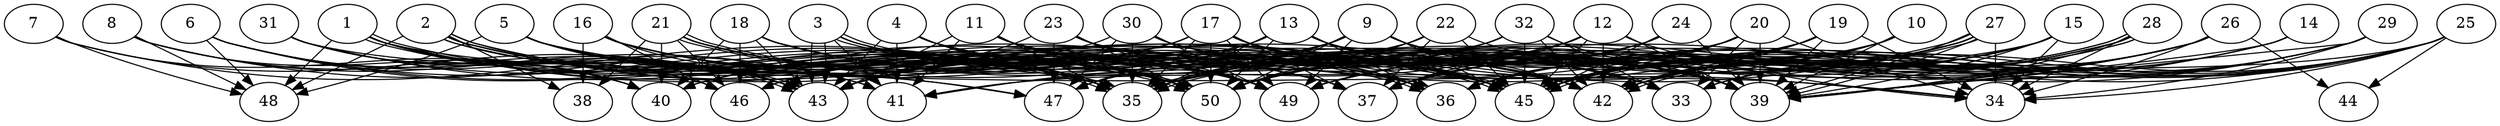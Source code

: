 // DAG automatically generated by daggen at Thu Oct  3 14:07:57 2019
// ./daggen --dot -n 50 --ccr 0.5 --fat 0.9 --regular 0.5 --density 0.9 --mindata 5242880 --maxdata 52428800 
digraph G {
  1 [size="33601536", alpha="0.10", expect_size="16800768"] 
  1 -> 35 [size ="16800768"]
  1 -> 35 [size ="16800768"]
  1 -> 36 [size ="16800768"]
  1 -> 40 [size ="16800768"]
  1 -> 42 [size ="16800768"]
  1 -> 43 [size ="16800768"]
  1 -> 45 [size ="16800768"]
  1 -> 46 [size ="16800768"]
  1 -> 48 [size ="16800768"]
  1 -> 49 [size ="16800768"]
  1 -> 50 [size ="16800768"]
  2 [size="37830656", alpha="0.06", expect_size="18915328"] 
  2 -> 35 [size ="18915328"]
  2 -> 37 [size ="18915328"]
  2 -> 38 [size ="18915328"]
  2 -> 42 [size ="18915328"]
  2 -> 43 [size ="18915328"]
  2 -> 43 [size ="18915328"]
  2 -> 45 [size ="18915328"]
  2 -> 48 [size ="18915328"]
  2 -> 49 [size ="18915328"]
  2 -> 50 [size ="18915328"]
  2 -> 50 [size ="18915328"]
  3 [size="70496256", alpha="0.01", expect_size="35248128"] 
  3 -> 37 [size ="35248128"]
  3 -> 39 [size ="35248128"]
  3 -> 41 [size ="35248128"]
  3 -> 43 [size ="35248128"]
  3 -> 43 [size ="35248128"]
  3 -> 45 [size ="35248128"]
  3 -> 45 [size ="35248128"]
  3 -> 50 [size ="35248128"]
  4 [size="97730560", alpha="0.02", expect_size="48865280"] 
  4 -> 35 [size ="48865280"]
  4 -> 39 [size ="48865280"]
  4 -> 41 [size ="48865280"]
  4 -> 42 [size ="48865280"]
  4 -> 43 [size ="48865280"]
  4 -> 50 [size ="48865280"]
  5 [size="29759488", alpha="0.06", expect_size="14879744"] 
  5 -> 34 [size ="14879744"]
  5 -> 35 [size ="14879744"]
  5 -> 36 [size ="14879744"]
  5 -> 41 [size ="14879744"]
  5 -> 43 [size ="14879744"]
  5 -> 47 [size ="14879744"]
  5 -> 48 [size ="14879744"]
  5 -> 49 [size ="14879744"]
  5 -> 50 [size ="14879744"]
  6 [size="19787776", alpha="0.16", expect_size="9893888"] 
  6 -> 35 [size ="9893888"]
  6 -> 41 [size ="9893888"]
  6 -> 43 [size ="9893888"]
  6 -> 47 [size ="9893888"]
  6 -> 48 [size ="9893888"]
  6 -> 49 [size ="9893888"]
  7 [size="48136192", alpha="0.05", expect_size="24068096"] 
  7 -> 35 [size ="24068096"]
  7 -> 40 [size ="24068096"]
  7 -> 43 [size ="24068096"]
  7 -> 48 [size ="24068096"]
  8 [size="73555968", alpha="0.15", expect_size="36777984"] 
  8 -> 35 [size ="36777984"]
  8 -> 40 [size ="36777984"]
  8 -> 41 [size ="36777984"]
  8 -> 43 [size ="36777984"]
  8 -> 48 [size ="36777984"]
  9 [size="98324480", alpha="0.06", expect_size="49162240"] 
  9 -> 33 [size ="49162240"]
  9 -> 35 [size ="49162240"]
  9 -> 39 [size ="49162240"]
  9 -> 41 [size ="49162240"]
  9 -> 42 [size ="49162240"]
  9 -> 43 [size ="49162240"]
  9 -> 45 [size ="49162240"]
  9 -> 49 [size ="49162240"]
  9 -> 50 [size ="49162240"]
  10 [size="62392320", alpha="0.16", expect_size="31196160"] 
  10 -> 39 [size ="31196160"]
  10 -> 42 [size ="31196160"]
  10 -> 43 [size ="31196160"]
  10 -> 45 [size ="31196160"]
  10 -> 49 [size ="31196160"]
  11 [size="22364160", alpha="0.15", expect_size="11182080"] 
  11 -> 35 [size ="11182080"]
  11 -> 39 [size ="11182080"]
  11 -> 41 [size ="11182080"]
  11 -> 42 [size ="11182080"]
  11 -> 43 [size ="11182080"]
  11 -> 45 [size ="11182080"]
  11 -> 49 [size ="11182080"]
  11 -> 50 [size ="11182080"]
  12 [size="67643392", alpha="0.15", expect_size="33821696"] 
  12 -> 34 [size ="33821696"]
  12 -> 35 [size ="33821696"]
  12 -> 37 [size ="33821696"]
  12 -> 39 [size ="33821696"]
  12 -> 41 [size ="33821696"]
  12 -> 42 [size ="33821696"]
  12 -> 43 [size ="33821696"]
  12 -> 45 [size ="33821696"]
  12 -> 50 [size ="33821696"]
  13 [size="97523712", alpha="0.03", expect_size="48761856"] 
  13 -> 35 [size ="48761856"]
  13 -> 36 [size ="48761856"]
  13 -> 39 [size ="48761856"]
  13 -> 42 [size ="48761856"]
  13 -> 43 [size ="48761856"]
  13 -> 45 [size ="48761856"]
  13 -> 47 [size ="48761856"]
  13 -> 50 [size ="48761856"]
  14 [size="101457920", alpha="0.11", expect_size="50728960"] 
  14 -> 39 [size ="50728960"]
  14 -> 42 [size ="50728960"]
  14 -> 45 [size ="50728960"]
  14 -> 50 [size ="50728960"]
  15 [size="17670144", alpha="0.03", expect_size="8835072"] 
  15 -> 33 [size ="8835072"]
  15 -> 34 [size ="8835072"]
  15 -> 35 [size ="8835072"]
  15 -> 36 [size ="8835072"]
  15 -> 39 [size ="8835072"]
  15 -> 41 [size ="8835072"]
  15 -> 42 [size ="8835072"]
  15 -> 45 [size ="8835072"]
  15 -> 49 [size ="8835072"]
  16 [size="44828672", alpha="0.01", expect_size="22414336"] 
  16 -> 35 [size ="22414336"]
  16 -> 36 [size ="22414336"]
  16 -> 38 [size ="22414336"]
  16 -> 42 [size ="22414336"]
  16 -> 43 [size ="22414336"]
  16 -> 45 [size ="22414336"]
  16 -> 46 [size ="22414336"]
  16 -> 49 [size ="22414336"]
  16 -> 50 [size ="22414336"]
  17 [size="26267648", alpha="0.03", expect_size="13133824"] 
  17 -> 34 [size ="13133824"]
  17 -> 35 [size ="13133824"]
  17 -> 36 [size ="13133824"]
  17 -> 37 [size ="13133824"]
  17 -> 39 [size ="13133824"]
  17 -> 40 [size ="13133824"]
  17 -> 42 [size ="13133824"]
  17 -> 43 [size ="13133824"]
  17 -> 45 [size ="13133824"]
  17 -> 46 [size ="13133824"]
  17 -> 49 [size ="13133824"]
  17 -> 50 [size ="13133824"]
  18 [size="48228352", alpha="0.02", expect_size="24114176"] 
  18 -> 33 [size ="24114176"]
  18 -> 35 [size ="24114176"]
  18 -> 36 [size ="24114176"]
  18 -> 40 [size ="24114176"]
  18 -> 42 [size ="24114176"]
  18 -> 43 [size ="24114176"]
  18 -> 45 [size ="24114176"]
  18 -> 46 [size ="24114176"]
  18 -> 50 [size ="24114176"]
  19 [size="24100864", alpha="0.18", expect_size="12050432"] 
  19 -> 34 [size ="12050432"]
  19 -> 35 [size ="12050432"]
  19 -> 36 [size ="12050432"]
  19 -> 39 [size ="12050432"]
  19 -> 40 [size ="12050432"]
  19 -> 42 [size ="12050432"]
  19 -> 45 [size ="12050432"]
  19 -> 50 [size ="12050432"]
  20 [size="53669888", alpha="0.03", expect_size="26834944"] 
  20 -> 33 [size ="26834944"]
  20 -> 34 [size ="26834944"]
  20 -> 35 [size ="26834944"]
  20 -> 36 [size ="26834944"]
  20 -> 39 [size ="26834944"]
  20 -> 45 [size ="26834944"]
  20 -> 46 [size ="26834944"]
  20 -> 49 [size ="26834944"]
  20 -> 50 [size ="26834944"]
  21 [size="35018752", alpha="0.13", expect_size="17509376"] 
  21 -> 33 [size ="17509376"]
  21 -> 35 [size ="17509376"]
  21 -> 36 [size ="17509376"]
  21 -> 36 [size ="17509376"]
  21 -> 37 [size ="17509376"]
  21 -> 38 [size ="17509376"]
  21 -> 40 [size ="17509376"]
  21 -> 45 [size ="17509376"]
  21 -> 46 [size ="17509376"]
  21 -> 49 [size ="17509376"]
  21 -> 50 [size ="17509376"]
  22 [size="13508608", alpha="0.08", expect_size="6754304"] 
  22 -> 37 [size ="6754304"]
  22 -> 39 [size ="6754304"]
  22 -> 43 [size ="6754304"]
  22 -> 45 [size ="6754304"]
  22 -> 50 [size ="6754304"]
  23 [size="84389888", alpha="0.17", expect_size="42194944"] 
  23 -> 36 [size ="42194944"]
  23 -> 39 [size ="42194944"]
  23 -> 43 [size ="42194944"]
  23 -> 45 [size ="42194944"]
  23 -> 47 [size ="42194944"]
  23 -> 49 [size ="42194944"]
  23 -> 50 [size ="42194944"]
  24 [size="98801664", alpha="0.04", expect_size="49400832"] 
  24 -> 35 [size ="49400832"]
  24 -> 37 [size ="49400832"]
  24 -> 39 [size ="49400832"]
  24 -> 45 [size ="49400832"]
  24 -> 49 [size ="49400832"]
  24 -> 50 [size ="49400832"]
  25 [size="55136256", alpha="0.15", expect_size="27568128"] 
  25 -> 33 [size ="27568128"]
  25 -> 34 [size ="27568128"]
  25 -> 35 [size ="27568128"]
  25 -> 36 [size ="27568128"]
  25 -> 39 [size ="27568128"]
  25 -> 42 [size ="27568128"]
  25 -> 44 [size ="27568128"]
  25 -> 45 [size ="27568128"]
  25 -> 49 [size ="27568128"]
  26 [size="70481920", alpha="0.08", expect_size="35240960"] 
  26 -> 33 [size ="35240960"]
  26 -> 34 [size ="35240960"]
  26 -> 35 [size ="35240960"]
  26 -> 36 [size ="35240960"]
  26 -> 37 [size ="35240960"]
  26 -> 39 [size ="35240960"]
  26 -> 44 [size ="35240960"]
  26 -> 45 [size ="35240960"]
  26 -> 49 [size ="35240960"]
  26 -> 50 [size ="35240960"]
  27 [size="72990720", alpha="0.09", expect_size="36495360"] 
  27 -> 34 [size ="36495360"]
  27 -> 35 [size ="36495360"]
  27 -> 35 [size ="36495360"]
  27 -> 36 [size ="36495360"]
  27 -> 39 [size ="36495360"]
  27 -> 39 [size ="36495360"]
  27 -> 42 [size ="36495360"]
  27 -> 43 [size ="36495360"]
  27 -> 45 [size ="36495360"]
  27 -> 49 [size ="36495360"]
  28 [size="84844544", alpha="0.04", expect_size="42422272"] 
  28 -> 34 [size ="42422272"]
  28 -> 35 [size ="42422272"]
  28 -> 36 [size ="42422272"]
  28 -> 37 [size ="42422272"]
  28 -> 39 [size ="42422272"]
  28 -> 42 [size ="42422272"]
  28 -> 42 [size ="42422272"]
  28 -> 45 [size ="42422272"]
  28 -> 45 [size ="42422272"]
  28 -> 49 [size ="42422272"]
  29 [size="92364800", alpha="0.17", expect_size="46182400"] 
  29 -> 34 [size ="46182400"]
  29 -> 36 [size ="46182400"]
  29 -> 37 [size ="46182400"]
  29 -> 39 [size ="46182400"]
  29 -> 42 [size ="46182400"]
  29 -> 45 [size ="46182400"]
  29 -> 50 [size ="46182400"]
  30 [size="80875520", alpha="0.01", expect_size="40437760"] 
  30 -> 33 [size ="40437760"]
  30 -> 35 [size ="40437760"]
  30 -> 39 [size ="40437760"]
  30 -> 40 [size ="40437760"]
  30 -> 45 [size ="40437760"]
  30 -> 47 [size ="40437760"]
  30 -> 49 [size ="40437760"]
  31 [size="93487104", alpha="0.07", expect_size="46743552"] 
  31 -> 35 [size ="46743552"]
  31 -> 37 [size ="46743552"]
  31 -> 40 [size ="46743552"]
  31 -> 43 [size ="46743552"]
  31 -> 45 [size ="46743552"]
  31 -> 46 [size ="46743552"]
  32 [size="58941440", alpha="0.06", expect_size="29470720"] 
  32 -> 33 [size ="29470720"]
  32 -> 35 [size ="29470720"]
  32 -> 39 [size ="29470720"]
  32 -> 42 [size ="29470720"]
  32 -> 43 [size ="29470720"]
  32 -> 45 [size ="29470720"]
  32 -> 47 [size ="29470720"]
  32 -> 50 [size ="29470720"]
  33 [size="98961408", alpha="0.03", expect_size="49480704"] 
  34 [size="84809728", alpha="0.19", expect_size="42404864"] 
  35 [size="103733248", alpha="0.17", expect_size="51866624"] 
  36 [size="80633856", alpha="0.02", expect_size="40316928"] 
  37 [size="24815616", alpha="0.11", expect_size="12407808"] 
  38 [size="68302848", alpha="0.08", expect_size="34151424"] 
  39 [size="85420032", alpha="0.07", expect_size="42710016"] 
  40 [size="69636096", alpha="0.16", expect_size="34818048"] 
  41 [size="72857600", alpha="0.09", expect_size="36428800"] 
  42 [size="12593152", alpha="0.04", expect_size="6296576"] 
  43 [size="40372224", alpha="0.14", expect_size="20186112"] 
  44 [size="54493184", alpha="0.03", expect_size="27246592"] 
  45 [size="51552256", alpha="0.01", expect_size="25776128"] 
  46 [size="38739968", alpha="0.12", expect_size="19369984"] 
  47 [size="50401280", alpha="0.16", expect_size="25200640"] 
  48 [size="102313984", alpha="0.16", expect_size="51156992"] 
  49 [size="43481088", alpha="0.13", expect_size="21740544"] 
  50 [size="76261376", alpha="0.06", expect_size="38130688"] 
}
